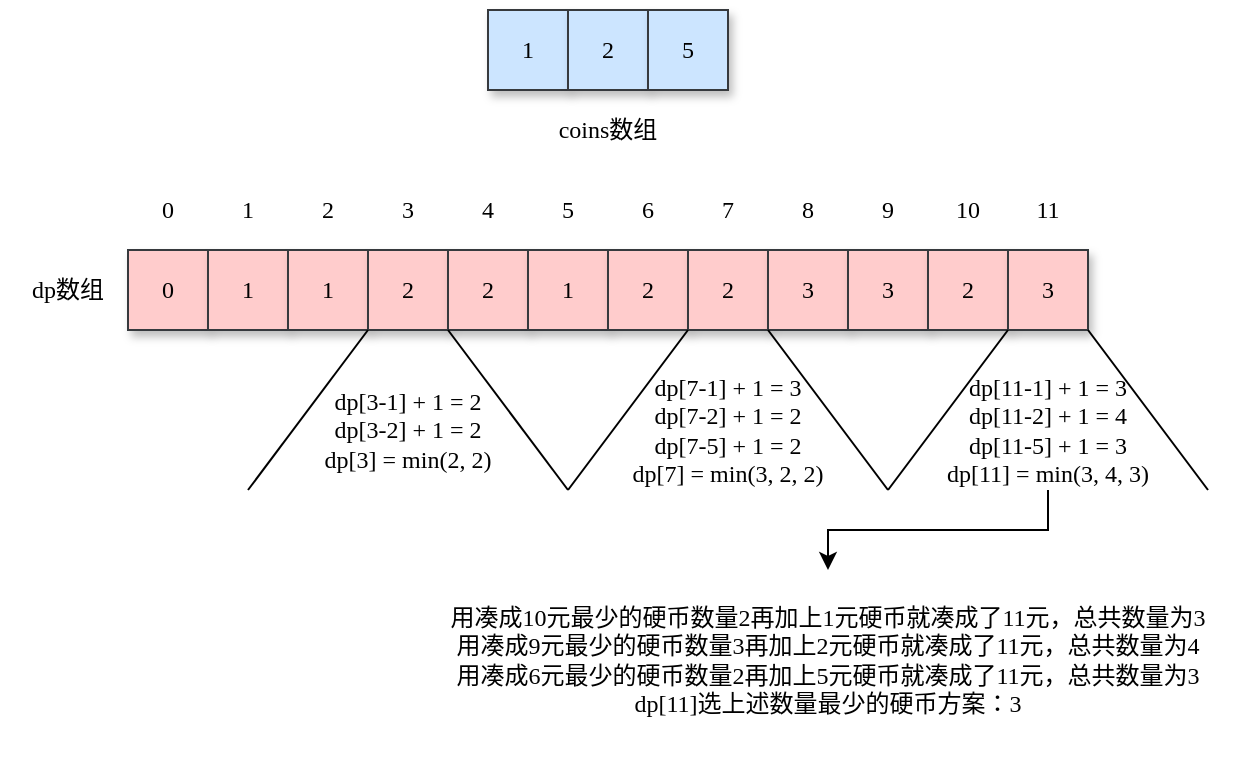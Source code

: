 <mxfile version="16.1.2" type="github">
  <diagram id="WcovPcDTkC2eF8gbSjUs" name="第 1 页">
    <mxGraphModel dx="1422" dy="762" grid="1" gridSize="10" guides="1" tooltips="1" connect="1" arrows="1" fold="1" page="1" pageScale="1" pageWidth="827" pageHeight="1169" background="#ffffff" math="0" shadow="0">
      <root>
        <mxCell id="0" />
        <mxCell id="1" parent="0" />
        <mxCell id="AjlQ-9ImhQkhMpnw_hRL-50" value="&lt;font face=&quot;Comic Sans MS&quot;&gt;0&lt;/font&gt;" style="rounded=0;whiteSpace=wrap;html=1;fillColor=#ffcccc;strokeColor=#36393d;shadow=1;opacity=0;" vertex="1" parent="1">
          <mxGeometry x="180" y="240" width="40" height="40" as="geometry" />
        </mxCell>
        <mxCell id="AjlQ-9ImhQkhMpnw_hRL-51" value="&lt;font face=&quot;Comic Sans MS&quot;&gt;1&lt;/font&gt;" style="rounded=0;whiteSpace=wrap;html=1;fillColor=#ffcccc;strokeColor=#36393d;shadow=1;opacity=0;" vertex="1" parent="1">
          <mxGeometry x="220" y="240" width="40" height="40" as="geometry" />
        </mxCell>
        <mxCell id="AjlQ-9ImhQkhMpnw_hRL-52" value="&lt;font face=&quot;Comic Sans MS&quot;&gt;2&lt;/font&gt;" style="rounded=0;whiteSpace=wrap;html=1;fillColor=#ffcccc;strokeColor=#36393d;shadow=1;opacity=0;" vertex="1" parent="1">
          <mxGeometry x="260" y="240" width="40" height="40" as="geometry" />
        </mxCell>
        <mxCell id="AjlQ-9ImhQkhMpnw_hRL-53" value="&lt;font face=&quot;Comic Sans MS&quot;&gt;3&lt;/font&gt;" style="rounded=0;whiteSpace=wrap;html=1;fillColor=#ffcccc;strokeColor=#36393d;shadow=1;opacity=0;" vertex="1" parent="1">
          <mxGeometry x="300" y="240" width="40" height="40" as="geometry" />
        </mxCell>
        <mxCell id="AjlQ-9ImhQkhMpnw_hRL-54" value="&lt;font face=&quot;Comic Sans MS&quot;&gt;4&lt;/font&gt;" style="rounded=0;whiteSpace=wrap;html=1;fillColor=#ffcccc;strokeColor=#36393d;shadow=1;opacity=0;" vertex="1" parent="1">
          <mxGeometry x="340" y="240" width="40" height="40" as="geometry" />
        </mxCell>
        <mxCell id="AjlQ-9ImhQkhMpnw_hRL-55" value="&lt;font face=&quot;Comic Sans MS&quot;&gt;5&lt;/font&gt;" style="rounded=0;whiteSpace=wrap;html=1;fillColor=#ffcccc;strokeColor=#36393d;shadow=1;opacity=0;" vertex="1" parent="1">
          <mxGeometry x="380" y="240" width="40" height="40" as="geometry" />
        </mxCell>
        <mxCell id="AjlQ-9ImhQkhMpnw_hRL-56" value="&lt;font face=&quot;Comic Sans MS&quot;&gt;6&lt;/font&gt;" style="rounded=0;whiteSpace=wrap;html=1;fillColor=#ffcccc;strokeColor=#36393d;shadow=1;opacity=0;" vertex="1" parent="1">
          <mxGeometry x="420" y="240" width="40" height="40" as="geometry" />
        </mxCell>
        <mxCell id="AjlQ-9ImhQkhMpnw_hRL-57" value="&lt;font face=&quot;Comic Sans MS&quot;&gt;7&lt;/font&gt;" style="rounded=0;whiteSpace=wrap;html=1;fillColor=#ffcccc;strokeColor=#36393d;shadow=1;opacity=0;" vertex="1" parent="1">
          <mxGeometry x="460" y="240" width="40" height="40" as="geometry" />
        </mxCell>
        <mxCell id="AjlQ-9ImhQkhMpnw_hRL-58" value="&lt;font face=&quot;Comic Sans MS&quot;&gt;8&lt;/font&gt;" style="rounded=0;whiteSpace=wrap;html=1;fillColor=#ffcccc;strokeColor=#36393d;shadow=1;opacity=0;" vertex="1" parent="1">
          <mxGeometry x="500" y="240" width="40" height="40" as="geometry" />
        </mxCell>
        <mxCell id="AjlQ-9ImhQkhMpnw_hRL-59" value="&lt;font face=&quot;Comic Sans MS&quot;&gt;9&lt;/font&gt;" style="rounded=0;whiteSpace=wrap;html=1;fillColor=#ffcccc;strokeColor=#36393d;shadow=1;opacity=0;" vertex="1" parent="1">
          <mxGeometry x="540" y="240" width="40" height="40" as="geometry" />
        </mxCell>
        <mxCell id="AjlQ-9ImhQkhMpnw_hRL-60" value="&lt;font face=&quot;Comic Sans MS&quot;&gt;10&lt;/font&gt;" style="rounded=0;whiteSpace=wrap;html=1;fillColor=#ffcccc;strokeColor=#36393d;shadow=1;opacity=0;" vertex="1" parent="1">
          <mxGeometry x="580" y="240" width="40" height="40" as="geometry" />
        </mxCell>
        <mxCell id="AjlQ-9ImhQkhMpnw_hRL-61" value="&lt;font face=&quot;Comic Sans MS&quot;&gt;11&lt;/font&gt;" style="rounded=0;whiteSpace=wrap;html=1;fillColor=#ffcccc;strokeColor=#36393d;shadow=1;opacity=0;" vertex="1" parent="1">
          <mxGeometry x="620" y="240" width="40" height="40" as="geometry" />
        </mxCell>
        <mxCell id="AjlQ-9ImhQkhMpnw_hRL-43" value="&lt;font face=&quot;Comic Sans MS&quot;&gt;0&lt;/font&gt;" style="rounded=0;whiteSpace=wrap;html=1;fillColor=#ffcccc;strokeColor=#36393d;shadow=1;" vertex="1" parent="1">
          <mxGeometry x="180" y="280" width="40" height="40" as="geometry" />
        </mxCell>
        <mxCell id="AjlQ-9ImhQkhMpnw_hRL-44" value="&lt;font face=&quot;Comic Sans MS&quot;&gt;1&lt;/font&gt;" style="rounded=0;whiteSpace=wrap;html=1;fillColor=#ffcccc;strokeColor=#36393d;shadow=1;" vertex="1" parent="1">
          <mxGeometry x="220" y="280" width="40" height="40" as="geometry" />
        </mxCell>
        <mxCell id="AjlQ-9ImhQkhMpnw_hRL-45" value="&lt;font face=&quot;Comic Sans MS&quot;&gt;1&lt;/font&gt;" style="rounded=0;whiteSpace=wrap;html=1;fillColor=#ffcccc;strokeColor=#36393d;shadow=1;" vertex="1" parent="1">
          <mxGeometry x="260" y="280" width="40" height="40" as="geometry" />
        </mxCell>
        <mxCell id="AjlQ-9ImhQkhMpnw_hRL-31" value="&lt;font face=&quot;Comic Sans MS&quot;&gt;1&lt;/font&gt;" style="rounded=0;whiteSpace=wrap;html=1;fillColor=#cce5ff;strokeColor=#36393d;shadow=1;" vertex="1" parent="1">
          <mxGeometry x="360" y="160" width="40" height="40" as="geometry" />
        </mxCell>
        <mxCell id="AjlQ-9ImhQkhMpnw_hRL-32" value="&lt;font face=&quot;Comic Sans MS&quot;&gt;2&lt;/font&gt;" style="rounded=0;whiteSpace=wrap;html=1;fillColor=#cce5ff;strokeColor=#36393d;shadow=1;" vertex="1" parent="1">
          <mxGeometry x="400" y="160" width="40" height="40" as="geometry" />
        </mxCell>
        <mxCell id="AjlQ-9ImhQkhMpnw_hRL-33" value="&lt;font face=&quot;Comic Sans MS&quot;&gt;5&lt;/font&gt;" style="rounded=0;whiteSpace=wrap;html=1;fillColor=#cce5ff;strokeColor=#36393d;shadow=1;" vertex="1" parent="1">
          <mxGeometry x="440" y="160" width="40" height="40" as="geometry" />
        </mxCell>
        <mxCell id="AjlQ-9ImhQkhMpnw_hRL-35" value="&lt;font face=&quot;Comic Sans MS&quot;&gt;coins数组&lt;/font&gt;" style="text;html=1;strokeColor=none;fillColor=none;align=center;verticalAlign=middle;whiteSpace=wrap;rounded=0;shadow=1;opacity=0;" vertex="1" parent="1">
          <mxGeometry x="360" y="200" width="120" height="40" as="geometry" />
        </mxCell>
        <mxCell id="AjlQ-9ImhQkhMpnw_hRL-36" value="&lt;font face=&quot;Comic Sans MS&quot;&gt;2&lt;/font&gt;" style="rounded=0;whiteSpace=wrap;html=1;fillColor=#ffcccc;strokeColor=#36393d;shadow=1;" vertex="1" parent="1">
          <mxGeometry x="300" y="280" width="40" height="40" as="geometry" />
        </mxCell>
        <mxCell id="AjlQ-9ImhQkhMpnw_hRL-37" value="&lt;font face=&quot;Comic Sans MS&quot;&gt;2&lt;/font&gt;" style="rounded=0;whiteSpace=wrap;html=1;fillColor=#ffcccc;strokeColor=#36393d;shadow=1;" vertex="1" parent="1">
          <mxGeometry x="340" y="280" width="40" height="40" as="geometry" />
        </mxCell>
        <mxCell id="AjlQ-9ImhQkhMpnw_hRL-38" value="&lt;font face=&quot;Comic Sans MS&quot;&gt;1&lt;/font&gt;" style="rounded=0;whiteSpace=wrap;html=1;fillColor=#ffcccc;strokeColor=#36393d;shadow=1;" vertex="1" parent="1">
          <mxGeometry x="380" y="280" width="40" height="40" as="geometry" />
        </mxCell>
        <mxCell id="AjlQ-9ImhQkhMpnw_hRL-39" value="&lt;font face=&quot;Comic Sans MS&quot;&gt;dp数组&lt;/font&gt;" style="text;html=1;strokeColor=none;fillColor=none;align=center;verticalAlign=middle;whiteSpace=wrap;rounded=0;shadow=1;opacity=0;" vertex="1" parent="1">
          <mxGeometry x="120" y="280" width="60" height="40" as="geometry" />
        </mxCell>
        <mxCell id="AjlQ-9ImhQkhMpnw_hRL-40" value="&lt;font face=&quot;Comic Sans MS&quot;&gt;2&lt;/font&gt;" style="rounded=0;whiteSpace=wrap;html=1;fillColor=#ffcccc;strokeColor=#36393d;shadow=1;" vertex="1" parent="1">
          <mxGeometry x="420" y="280" width="40" height="40" as="geometry" />
        </mxCell>
        <mxCell id="AjlQ-9ImhQkhMpnw_hRL-41" value="&lt;font face=&quot;Comic Sans MS&quot;&gt;2&lt;/font&gt;" style="rounded=0;whiteSpace=wrap;html=1;fillColor=#ffcccc;strokeColor=#36393d;shadow=1;" vertex="1" parent="1">
          <mxGeometry x="460" y="280" width="40" height="40" as="geometry" />
        </mxCell>
        <mxCell id="AjlQ-9ImhQkhMpnw_hRL-42" value="&lt;font face=&quot;Comic Sans MS&quot;&gt;3&lt;/font&gt;" style="rounded=0;whiteSpace=wrap;html=1;fillColor=#ffcccc;strokeColor=#36393d;shadow=1;" vertex="1" parent="1">
          <mxGeometry x="500" y="280" width="40" height="40" as="geometry" />
        </mxCell>
        <mxCell id="AjlQ-9ImhQkhMpnw_hRL-46" value="&lt;font face=&quot;Comic Sans MS&quot;&gt;3&lt;/font&gt;" style="rounded=0;whiteSpace=wrap;html=1;fillColor=#ffcccc;strokeColor=#36393d;shadow=1;" vertex="1" parent="1">
          <mxGeometry x="540" y="280" width="40" height="40" as="geometry" />
        </mxCell>
        <mxCell id="AjlQ-9ImhQkhMpnw_hRL-47" value="&lt;font face=&quot;Comic Sans MS&quot;&gt;2&lt;/font&gt;" style="rounded=0;whiteSpace=wrap;html=1;fillColor=#ffcccc;strokeColor=#36393d;shadow=1;" vertex="1" parent="1">
          <mxGeometry x="580" y="280" width="40" height="40" as="geometry" />
        </mxCell>
        <mxCell id="AjlQ-9ImhQkhMpnw_hRL-48" value="&lt;font face=&quot;Comic Sans MS&quot;&gt;3&lt;/font&gt;" style="rounded=0;whiteSpace=wrap;html=1;fillColor=#ffcccc;strokeColor=#36393d;shadow=1;" vertex="1" parent="1">
          <mxGeometry x="620" y="280" width="40" height="40" as="geometry" />
        </mxCell>
        <mxCell id="AjlQ-9ImhQkhMpnw_hRL-62" value="" style="endArrow=none;html=1;rounded=0;fontFamily=Comic Sans MS;entryX=1;entryY=1;entryDx=0;entryDy=0;" edge="1" parent="1">
          <mxGeometry width="50" height="50" relative="1" as="geometry">
            <mxPoint x="560" y="400" as="sourcePoint" />
            <mxPoint x="620" y="320" as="targetPoint" />
          </mxGeometry>
        </mxCell>
        <mxCell id="AjlQ-9ImhQkhMpnw_hRL-63" value="" style="endArrow=none;html=1;rounded=0;fontFamily=Comic Sans MS;exitX=1;exitY=1;exitDx=0;exitDy=0;" edge="1" parent="1">
          <mxGeometry width="50" height="50" relative="1" as="geometry">
            <mxPoint x="660" y="320" as="sourcePoint" />
            <mxPoint x="720" y="400" as="targetPoint" />
          </mxGeometry>
        </mxCell>
        <mxCell id="AjlQ-9ImhQkhMpnw_hRL-72" style="edgeStyle=orthogonalEdgeStyle;rounded=0;orthogonalLoop=1;jettySize=auto;html=1;exitX=0.5;exitY=1;exitDx=0;exitDy=0;entryX=0.5;entryY=0;entryDx=0;entryDy=0;fontFamily=Comic Sans MS;" edge="1" parent="1" source="AjlQ-9ImhQkhMpnw_hRL-64" target="AjlQ-9ImhQkhMpnw_hRL-71">
          <mxGeometry relative="1" as="geometry" />
        </mxCell>
        <mxCell id="AjlQ-9ImhQkhMpnw_hRL-64" value="dp[11-1] + 1 = 3&lt;br&gt;dp[11-2] + 1 = 4&lt;br&gt;dp[11-5] + 1 = 3&lt;br&gt;dp[11] = min(3, 4, 3)" style="text;html=1;strokeColor=none;fillColor=none;align=center;verticalAlign=middle;whiteSpace=wrap;rounded=0;shadow=1;fontFamily=Comic Sans MS;opacity=0;" vertex="1" parent="1">
          <mxGeometry x="580" y="340" width="120" height="60" as="geometry" />
        </mxCell>
        <mxCell id="AjlQ-9ImhQkhMpnw_hRL-65" value="" style="endArrow=none;html=1;rounded=0;fontFamily=Comic Sans MS;entryX=1;entryY=1;entryDx=0;entryDy=0;" edge="1" parent="1">
          <mxGeometry width="50" height="50" relative="1" as="geometry">
            <mxPoint x="400" y="400" as="sourcePoint" />
            <mxPoint x="460" y="320" as="targetPoint" />
          </mxGeometry>
        </mxCell>
        <mxCell id="AjlQ-9ImhQkhMpnw_hRL-66" value="" style="endArrow=none;html=1;rounded=0;fontFamily=Comic Sans MS;exitX=1;exitY=1;exitDx=0;exitDy=0;" edge="1" parent="1">
          <mxGeometry width="50" height="50" relative="1" as="geometry">
            <mxPoint x="500" y="320" as="sourcePoint" />
            <mxPoint x="560" y="400" as="targetPoint" />
          </mxGeometry>
        </mxCell>
        <mxCell id="AjlQ-9ImhQkhMpnw_hRL-67" value="dp[7-1] + 1 = 3&lt;br&gt;dp[7-2] + 1 = 2&lt;br&gt;dp[7-5] + 1 = 2&lt;br&gt;dp[7] = min(3, 2, 2)" style="text;html=1;strokeColor=none;fillColor=none;align=center;verticalAlign=middle;whiteSpace=wrap;rounded=0;shadow=1;fontFamily=Comic Sans MS;opacity=0;" vertex="1" parent="1">
          <mxGeometry x="420" y="340" width="120" height="60" as="geometry" />
        </mxCell>
        <mxCell id="AjlQ-9ImhQkhMpnw_hRL-68" value="" style="endArrow=none;html=1;rounded=0;fontFamily=Comic Sans MS;entryX=1;entryY=1;entryDx=0;entryDy=0;" edge="1" parent="1">
          <mxGeometry width="50" height="50" relative="1" as="geometry">
            <mxPoint x="240" y="400" as="sourcePoint" />
            <mxPoint x="300" y="320" as="targetPoint" />
          </mxGeometry>
        </mxCell>
        <mxCell id="AjlQ-9ImhQkhMpnw_hRL-69" value="" style="endArrow=none;html=1;rounded=0;fontFamily=Comic Sans MS;exitX=1;exitY=1;exitDx=0;exitDy=0;" edge="1" parent="1">
          <mxGeometry width="50" height="50" relative="1" as="geometry">
            <mxPoint x="340" y="320" as="sourcePoint" />
            <mxPoint x="400" y="400" as="targetPoint" />
          </mxGeometry>
        </mxCell>
        <mxCell id="AjlQ-9ImhQkhMpnw_hRL-70" value="dp[3-1] + 1 = 2&lt;br&gt;dp[3-2] + 1 = 2&lt;br&gt;dp[3] = min(2, 2)" style="text;html=1;strokeColor=none;fillColor=none;align=center;verticalAlign=middle;whiteSpace=wrap;rounded=0;shadow=1;fontFamily=Comic Sans MS;opacity=0;" vertex="1" parent="1">
          <mxGeometry x="260" y="340" width="120" height="60" as="geometry" />
        </mxCell>
        <mxCell id="AjlQ-9ImhQkhMpnw_hRL-71" value="用凑成10元最少的硬币数量2再加上1元硬币就凑成了11元，总共数量为3&lt;br&gt;用凑成9元最少的硬币数量3再加上2元硬币就凑成了11元，总共数量为4&lt;br&gt;用凑成6元最少的硬币数量2再加上5元硬币就凑成了11元，总共数量为3&lt;br&gt;dp[11]选上述数量最少的硬币方案：3" style="text;html=1;strokeColor=none;fillColor=none;align=center;verticalAlign=middle;whiteSpace=wrap;rounded=0;shadow=1;fontFamily=Comic Sans MS;opacity=0;" vertex="1" parent="1">
          <mxGeometry x="330" y="440" width="400" height="90" as="geometry" />
        </mxCell>
      </root>
    </mxGraphModel>
  </diagram>
</mxfile>
